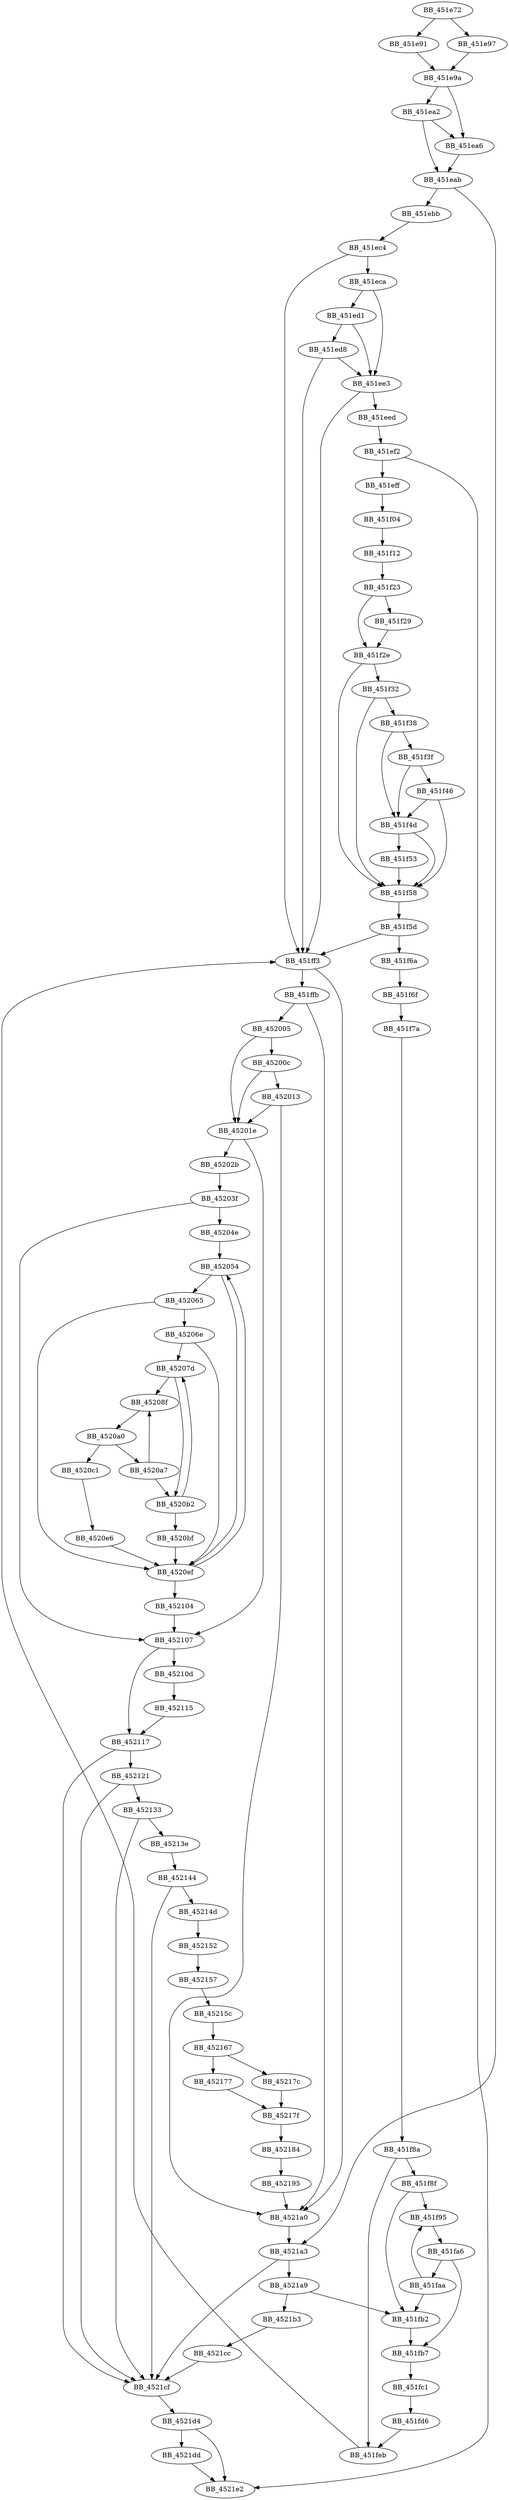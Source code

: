 DiGraph sub_451E72{
BB_451e72->BB_451e91
BB_451e72->BB_451e97
BB_451e91->BB_451e9a
BB_451e97->BB_451e9a
BB_451e9a->BB_451ea2
BB_451e9a->BB_451ea6
BB_451ea2->BB_451ea6
BB_451ea2->BB_451eab
BB_451ea6->BB_451eab
BB_451eab->BB_451ebb
BB_451eab->BB_4521a3
BB_451ebb->BB_451ec4
BB_451ec4->BB_451eca
BB_451ec4->BB_451ff3
BB_451eca->BB_451ed1
BB_451eca->BB_451ee3
BB_451ed1->BB_451ed8
BB_451ed1->BB_451ee3
BB_451ed8->BB_451ee3
BB_451ed8->BB_451ff3
BB_451ee3->BB_451eed
BB_451ee3->BB_451ff3
BB_451eed->BB_451ef2
BB_451ef2->BB_451eff
BB_451ef2->BB_4521e2
BB_451eff->BB_451f04
BB_451f04->BB_451f12
BB_451f12->BB_451f23
BB_451f23->BB_451f29
BB_451f23->BB_451f2e
BB_451f29->BB_451f2e
BB_451f2e->BB_451f32
BB_451f2e->BB_451f58
BB_451f32->BB_451f38
BB_451f32->BB_451f58
BB_451f38->BB_451f3f
BB_451f38->BB_451f4d
BB_451f3f->BB_451f46
BB_451f3f->BB_451f4d
BB_451f46->BB_451f4d
BB_451f46->BB_451f58
BB_451f4d->BB_451f53
BB_451f4d->BB_451f58
BB_451f53->BB_451f58
BB_451f58->BB_451f5d
BB_451f5d->BB_451f6a
BB_451f5d->BB_451ff3
BB_451f6a->BB_451f6f
BB_451f6f->BB_451f7a
BB_451f7a->BB_451f8a
BB_451f8a->BB_451f8f
BB_451f8a->BB_451feb
BB_451f8f->BB_451f95
BB_451f8f->BB_451fb2
BB_451f95->BB_451fa6
BB_451fa6->BB_451faa
BB_451fa6->BB_451fb7
BB_451faa->BB_451f95
BB_451faa->BB_451fb2
BB_451fb2->BB_451fb7
BB_451fb7->BB_451fc1
BB_451fc1->BB_451fd6
BB_451fd6->BB_451feb
BB_451feb->BB_451ff3
BB_451ff3->BB_451ffb
BB_451ff3->BB_4521a0
BB_451ffb->BB_452005
BB_451ffb->BB_4521a0
BB_452005->BB_45200c
BB_452005->BB_45201e
BB_45200c->BB_452013
BB_45200c->BB_45201e
BB_452013->BB_45201e
BB_452013->BB_4521a0
BB_45201e->BB_45202b
BB_45201e->BB_452107
BB_45202b->BB_45203f
BB_45203f->BB_45204e
BB_45203f->BB_452107
BB_45204e->BB_452054
BB_452054->BB_452065
BB_452054->BB_4520ef
BB_452065->BB_45206e
BB_452065->BB_4520ef
BB_45206e->BB_45207d
BB_45206e->BB_4520ef
BB_45207d->BB_45208f
BB_45207d->BB_4520b2
BB_45208f->BB_4520a0
BB_4520a0->BB_4520a7
BB_4520a0->BB_4520c1
BB_4520a7->BB_45208f
BB_4520a7->BB_4520b2
BB_4520b2->BB_45207d
BB_4520b2->BB_4520bf
BB_4520bf->BB_4520ef
BB_4520c1->BB_4520e6
BB_4520e6->BB_4520ef
BB_4520ef->BB_452054
BB_4520ef->BB_452104
BB_452104->BB_452107
BB_452107->BB_45210d
BB_452107->BB_452117
BB_45210d->BB_452115
BB_452115->BB_452117
BB_452117->BB_452121
BB_452117->BB_4521cf
BB_452121->BB_452133
BB_452121->BB_4521cf
BB_452133->BB_45213e
BB_452133->BB_4521cf
BB_45213e->BB_452144
BB_452144->BB_45214d
BB_452144->BB_4521cf
BB_45214d->BB_452152
BB_452152->BB_452157
BB_452157->BB_45215c
BB_45215c->BB_452167
BB_452167->BB_452177
BB_452167->BB_45217c
BB_452177->BB_45217f
BB_45217c->BB_45217f
BB_45217f->BB_452184
BB_452184->BB_452195
BB_452195->BB_4521a0
BB_4521a0->BB_4521a3
BB_4521a3->BB_4521a9
BB_4521a3->BB_4521cf
BB_4521a9->BB_451fb2
BB_4521a9->BB_4521b3
BB_4521b3->BB_4521cc
BB_4521cc->BB_4521cf
BB_4521cf->BB_4521d4
BB_4521d4->BB_4521dd
BB_4521d4->BB_4521e2
BB_4521dd->BB_4521e2
}
